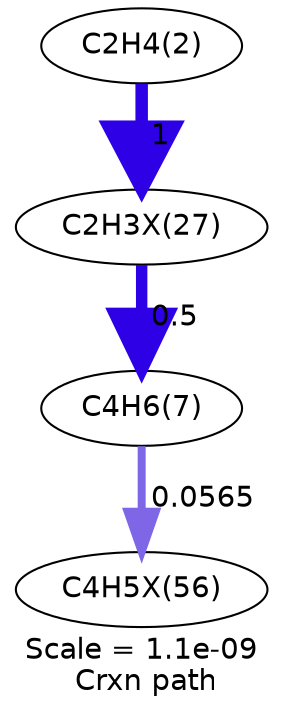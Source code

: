 digraph reaction_paths {
center=1;
s5 -> s62[fontname="Helvetica", style="setlinewidth(6)", arrowsize=3, color="0.7, 1.5, 0.9"
, label=" 1"];
s62 -> s8[fontname="Helvetica", style="setlinewidth(5.48)", arrowsize=2.74, color="0.7, 1, 0.9"
, label=" 0.5"];
s8 -> s73[fontname="Helvetica", style="setlinewidth(3.83)", arrowsize=1.92, color="0.7, 0.557, 0.9"
, label=" 0.0565"];
s5 [ fontname="Helvetica", label="C2H4(2)"];
s8 [ fontname="Helvetica", label="C4H6(7)"];
s62 [ fontname="Helvetica", label="C2H3X(27)"];
s73 [ fontname="Helvetica", label="C4H5X(56)"];
 label = "Scale = 1.1e-09\l Crxn path";
 fontname = "Helvetica";
}

